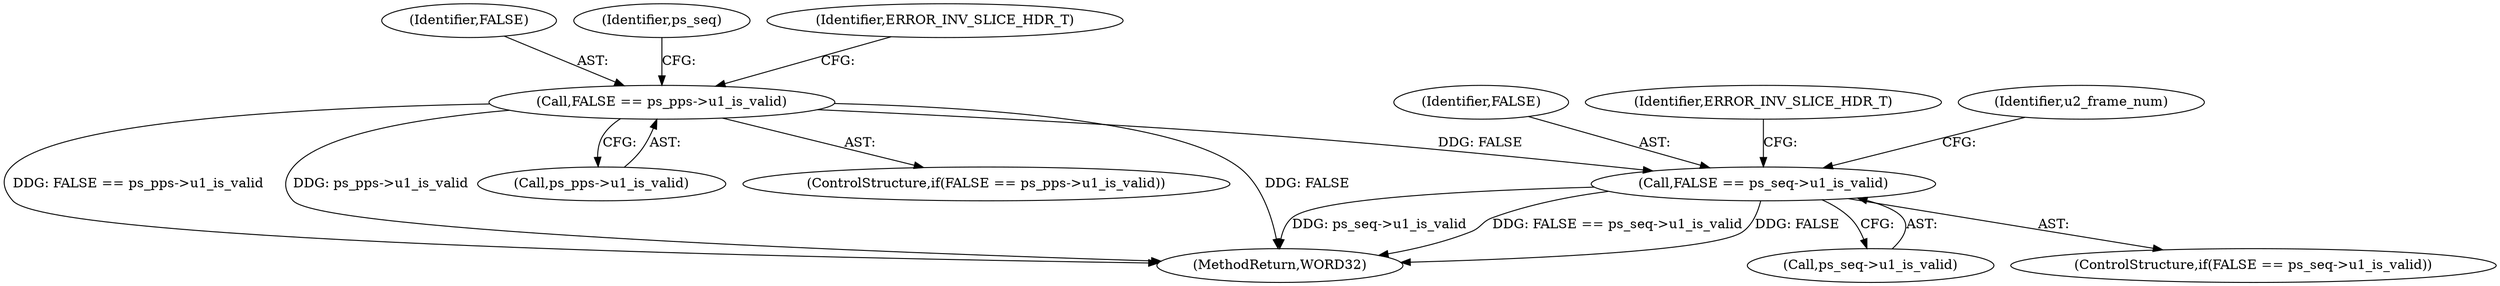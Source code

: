 digraph "0_Android_0b23c81c3dd9ec38f7e6806a3955fed1925541a0_2@pointer" {
"1000452" [label="(Call,FALSE == ps_seq->u1_is_valid)"];
"1000433" [label="(Call,FALSE == ps_pps->u1_is_valid)"];
"1000434" [label="(Identifier,FALSE)"];
"1000442" [label="(Identifier,ps_seq)"];
"1000451" [label="(ControlStructure,if(FALSE == ps_seq->u1_is_valid))"];
"1000440" [label="(Identifier,ERROR_INV_SLICE_HDR_T)"];
"1000432" [label="(ControlStructure,if(FALSE == ps_pps->u1_is_valid))"];
"1002619" [label="(MethodReturn,WORD32)"];
"1000433" [label="(Call,FALSE == ps_pps->u1_is_valid)"];
"1000435" [label="(Call,ps_pps->u1_is_valid)"];
"1000453" [label="(Identifier,FALSE)"];
"1000452" [label="(Call,FALSE == ps_seq->u1_is_valid)"];
"1000458" [label="(Identifier,ERROR_INV_SLICE_HDR_T)"];
"1000460" [label="(Identifier,u2_frame_num)"];
"1000454" [label="(Call,ps_seq->u1_is_valid)"];
"1000452" -> "1000451"  [label="AST: "];
"1000452" -> "1000454"  [label="CFG: "];
"1000453" -> "1000452"  [label="AST: "];
"1000454" -> "1000452"  [label="AST: "];
"1000458" -> "1000452"  [label="CFG: "];
"1000460" -> "1000452"  [label="CFG: "];
"1000452" -> "1002619"  [label="DDG: FALSE == ps_seq->u1_is_valid"];
"1000452" -> "1002619"  [label="DDG: FALSE"];
"1000452" -> "1002619"  [label="DDG: ps_seq->u1_is_valid"];
"1000433" -> "1000452"  [label="DDG: FALSE"];
"1000433" -> "1000432"  [label="AST: "];
"1000433" -> "1000435"  [label="CFG: "];
"1000434" -> "1000433"  [label="AST: "];
"1000435" -> "1000433"  [label="AST: "];
"1000440" -> "1000433"  [label="CFG: "];
"1000442" -> "1000433"  [label="CFG: "];
"1000433" -> "1002619"  [label="DDG: FALSE"];
"1000433" -> "1002619"  [label="DDG: FALSE == ps_pps->u1_is_valid"];
"1000433" -> "1002619"  [label="DDG: ps_pps->u1_is_valid"];
}
